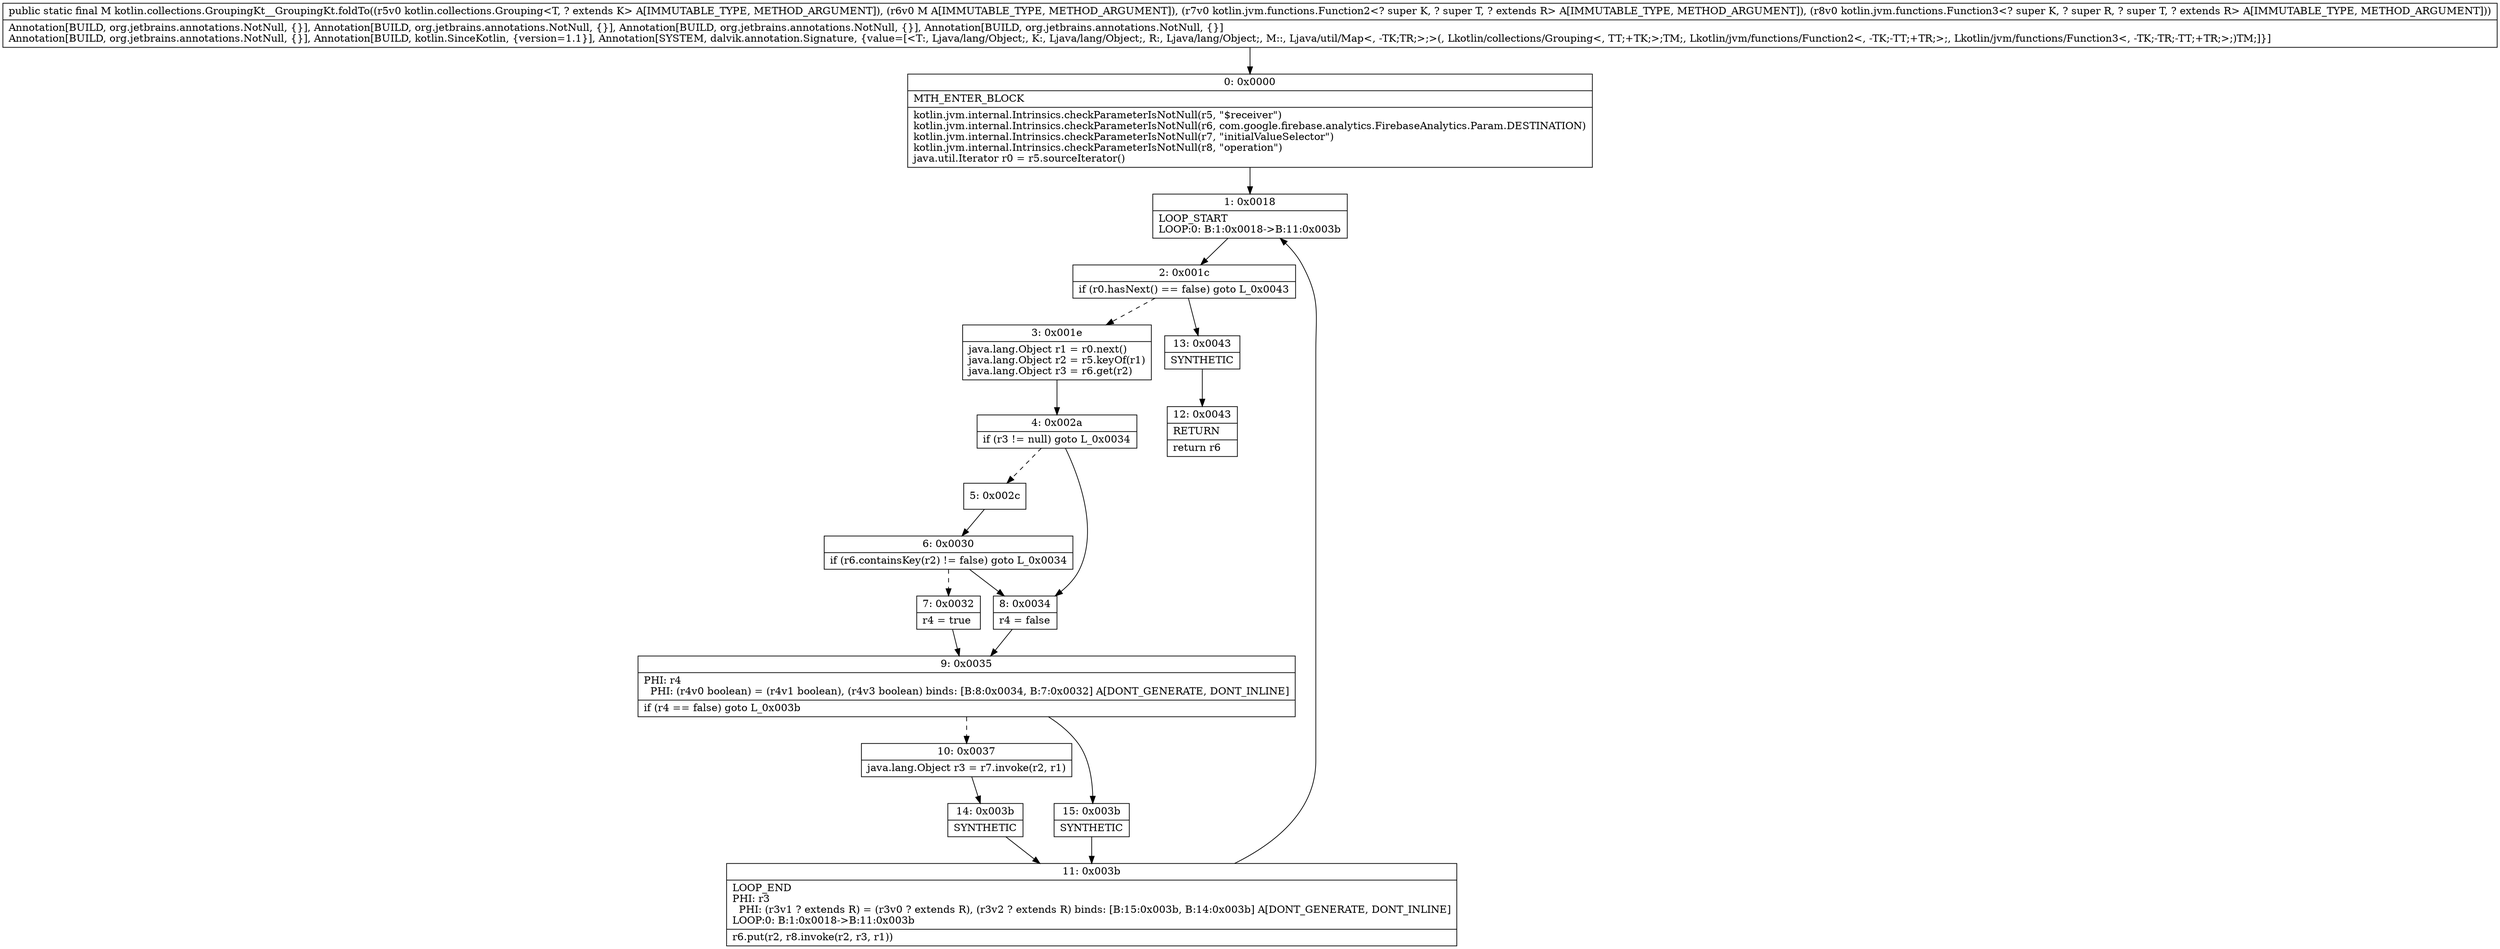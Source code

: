 digraph "CFG forkotlin.collections.GroupingKt__GroupingKt.foldTo(Lkotlin\/collections\/Grouping;Ljava\/util\/Map;Lkotlin\/jvm\/functions\/Function2;Lkotlin\/jvm\/functions\/Function3;)Ljava\/util\/Map;" {
Node_0 [shape=record,label="{0\:\ 0x0000|MTH_ENTER_BLOCK\l|kotlin.jvm.internal.Intrinsics.checkParameterIsNotNull(r5, \"$receiver\")\lkotlin.jvm.internal.Intrinsics.checkParameterIsNotNull(r6, com.google.firebase.analytics.FirebaseAnalytics.Param.DESTINATION)\lkotlin.jvm.internal.Intrinsics.checkParameterIsNotNull(r7, \"initialValueSelector\")\lkotlin.jvm.internal.Intrinsics.checkParameterIsNotNull(r8, \"operation\")\ljava.util.Iterator r0 = r5.sourceIterator()\l}"];
Node_1 [shape=record,label="{1\:\ 0x0018|LOOP_START\lLOOP:0: B:1:0x0018\-\>B:11:0x003b\l}"];
Node_2 [shape=record,label="{2\:\ 0x001c|if (r0.hasNext() == false) goto L_0x0043\l}"];
Node_3 [shape=record,label="{3\:\ 0x001e|java.lang.Object r1 = r0.next()\ljava.lang.Object r2 = r5.keyOf(r1)\ljava.lang.Object r3 = r6.get(r2)\l}"];
Node_4 [shape=record,label="{4\:\ 0x002a|if (r3 != null) goto L_0x0034\l}"];
Node_5 [shape=record,label="{5\:\ 0x002c}"];
Node_6 [shape=record,label="{6\:\ 0x0030|if (r6.containsKey(r2) != false) goto L_0x0034\l}"];
Node_7 [shape=record,label="{7\:\ 0x0032|r4 = true\l}"];
Node_8 [shape=record,label="{8\:\ 0x0034|r4 = false\l}"];
Node_9 [shape=record,label="{9\:\ 0x0035|PHI: r4 \l  PHI: (r4v0 boolean) = (r4v1 boolean), (r4v3 boolean) binds: [B:8:0x0034, B:7:0x0032] A[DONT_GENERATE, DONT_INLINE]\l|if (r4 == false) goto L_0x003b\l}"];
Node_10 [shape=record,label="{10\:\ 0x0037|java.lang.Object r3 = r7.invoke(r2, r1)\l}"];
Node_11 [shape=record,label="{11\:\ 0x003b|LOOP_END\lPHI: r3 \l  PHI: (r3v1 ? extends R) = (r3v0 ? extends R), (r3v2 ? extends R) binds: [B:15:0x003b, B:14:0x003b] A[DONT_GENERATE, DONT_INLINE]\lLOOP:0: B:1:0x0018\-\>B:11:0x003b\l|r6.put(r2, r8.invoke(r2, r3, r1))\l}"];
Node_12 [shape=record,label="{12\:\ 0x0043|RETURN\l|return r6\l}"];
Node_13 [shape=record,label="{13\:\ 0x0043|SYNTHETIC\l}"];
Node_14 [shape=record,label="{14\:\ 0x003b|SYNTHETIC\l}"];
Node_15 [shape=record,label="{15\:\ 0x003b|SYNTHETIC\l}"];
MethodNode[shape=record,label="{public static final M kotlin.collections.GroupingKt__GroupingKt.foldTo((r5v0 kotlin.collections.Grouping\<T, ? extends K\> A[IMMUTABLE_TYPE, METHOD_ARGUMENT]), (r6v0 M A[IMMUTABLE_TYPE, METHOD_ARGUMENT]), (r7v0 kotlin.jvm.functions.Function2\<? super K, ? super T, ? extends R\> A[IMMUTABLE_TYPE, METHOD_ARGUMENT]), (r8v0 kotlin.jvm.functions.Function3\<? super K, ? super R, ? super T, ? extends R\> A[IMMUTABLE_TYPE, METHOD_ARGUMENT]))  | Annotation[BUILD, org.jetbrains.annotations.NotNull, \{\}], Annotation[BUILD, org.jetbrains.annotations.NotNull, \{\}], Annotation[BUILD, org.jetbrains.annotations.NotNull, \{\}], Annotation[BUILD, org.jetbrains.annotations.NotNull, \{\}]\lAnnotation[BUILD, org.jetbrains.annotations.NotNull, \{\}], Annotation[BUILD, kotlin.SinceKotlin, \{version=1.1\}], Annotation[SYSTEM, dalvik.annotation.Signature, \{value=[\<T:, Ljava\/lang\/Object;, K:, Ljava\/lang\/Object;, R:, Ljava\/lang\/Object;, M::, Ljava\/util\/Map\<, \-TK;TR;\>;\>(, Lkotlin\/collections\/Grouping\<, TT;+TK;\>;TM;, Lkotlin\/jvm\/functions\/Function2\<, \-TK;\-TT;+TR;\>;, Lkotlin\/jvm\/functions\/Function3\<, \-TK;\-TR;\-TT;+TR;\>;)TM;]\}]\l}"];
MethodNode -> Node_0;
Node_0 -> Node_1;
Node_1 -> Node_2;
Node_2 -> Node_3[style=dashed];
Node_2 -> Node_13;
Node_3 -> Node_4;
Node_4 -> Node_5[style=dashed];
Node_4 -> Node_8;
Node_5 -> Node_6;
Node_6 -> Node_7[style=dashed];
Node_6 -> Node_8;
Node_7 -> Node_9;
Node_8 -> Node_9;
Node_9 -> Node_10[style=dashed];
Node_9 -> Node_15;
Node_10 -> Node_14;
Node_11 -> Node_1;
Node_13 -> Node_12;
Node_14 -> Node_11;
Node_15 -> Node_11;
}

